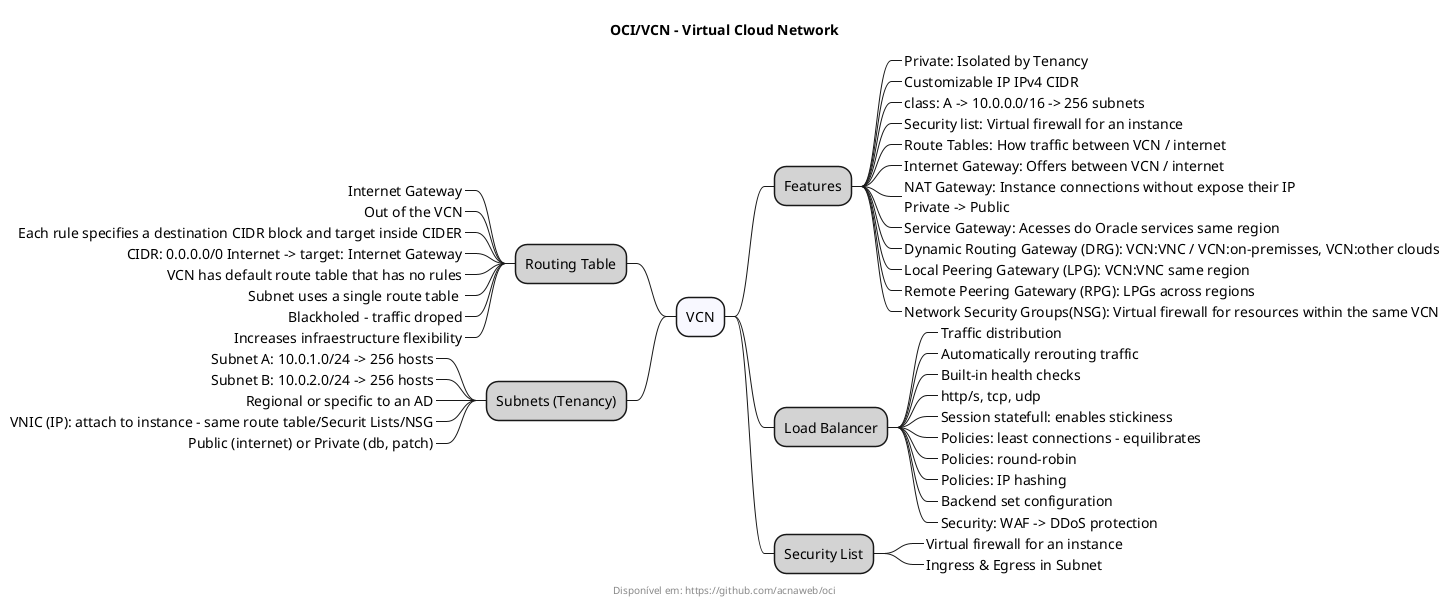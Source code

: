 @startmindmap

Title "OCI/VCN - Virtual Cloud Network"
footer Disponível em: https://github.com/acnaweb/oci

*[#F8F8FF]  VCN

**[#LightGray] Features

***_ Private: Isolated by Tenancy
***_ Customizable IP IPv4 CIDR
***_ class: A -> 10.0.0.0/16 -> 256 subnets
***_ Security list: Virtual firewall for an instance
***_ Route Tables: How traffic between VCN / internet
***_ Internet Gateway: Offers between VCN / internet
***_ NAT Gateway: Instance connections without expose their IP\nPrivate -> Public
***_ Service Gateway: Acesses do Oracle services same region
***_ Dynamic Routing Gateway (DRG): VCN:VNC / VCN:on-premisses, VCN:other clouds
***_ Local Peering Gatewary (LPG): VCN:VNC same region
***_ Remote Peering Gatewary (RPG): LPGs across regions
***_ Network Security Groups(NSG): Virtual firewall for resources within the same VCN

**[#LightGray] Load Balancer
***_ Traffic distribution
***_ Automatically rerouting traffic 
***_ Built-in health checks
***_ http/s, tcp, udp
***_ Session statefull: enables stickiness
***_ Policies: least connections - equilibrates
***_ Policies: round-robin
***_ Policies: IP hashing
***_ Backend set configuration
***_ Security: WAF -> DDoS protection

**[#LightGray] Security List
***_ Virtual firewall for an instance
***_ Ingress & Egress in Subnet

left side

**[#LightGray] Routing Table
***_ Internet Gateway
***_ Out of the VCN
***_ Each rule specifies a destination CIDR block and target inside CIDER
***_ CIDR: 0.0.0.0/0 Internet -> target: Internet Gateway
***_ VCN has default route table that has no rules
***_ Subnet uses a single route table 
***_ Blackholed - traffic droped
***_ Increases infraestructure flexibility

**[#LightGray] Subnets (Tenancy)
***_ Subnet A: 10.0.1.0/24 -> 256 hosts
***_ Subnet B: 10.0.2.0/24 -> 256 hosts
***_ Regional or specific to an AD
***_ VNIC (IP): attach to instance - same route table/Securit Lists/NSG
***_ Public (internet) or Private (db, patch)

@endmindmap
